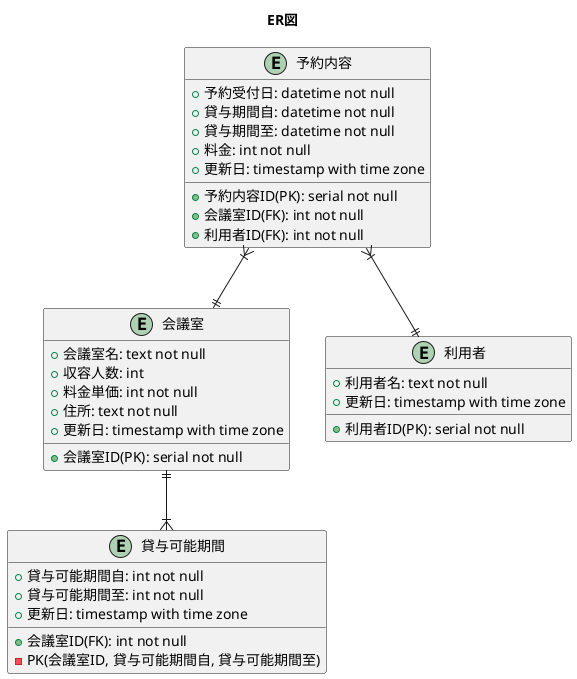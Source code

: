@startuml
title ER図

Entity 会議室 {
    +会議室ID(PK): serial not null
    +会議室名: text not null
    +収容人数: int
    +料金単価: int not null
    +住所: text not null
    +更新日: timestamp with time zone
}

Entity 貸与可能期間 {
    +会議室ID(FK): int not null
    +貸与可能期間自: int not null
    +貸与可能期間至: int not null
    +更新日: timestamp with time zone
    -PK(会議室ID, 貸与可能期間自, 貸与可能期間至)
}
会議室 ||--|{ 貸与可能期間

Entity 利用者 {
    +利用者ID(PK): serial not null
    +利用者名: text not null
    +更新日: timestamp with time zone
}

Entity 予約内容 {
    +予約内容ID(PK): serial not null
    +会議室ID(FK): int not null
    +利用者ID(FK): int not null
    +予約受付日: datetime not null
    +貸与期間自: datetime not null
    +貸与期間至: datetime not null
    +料金: int not null
    +更新日: timestamp with time zone
}
予約内容 }|--|| 利用者
予約内容 }|--|| 会議室
@enduml